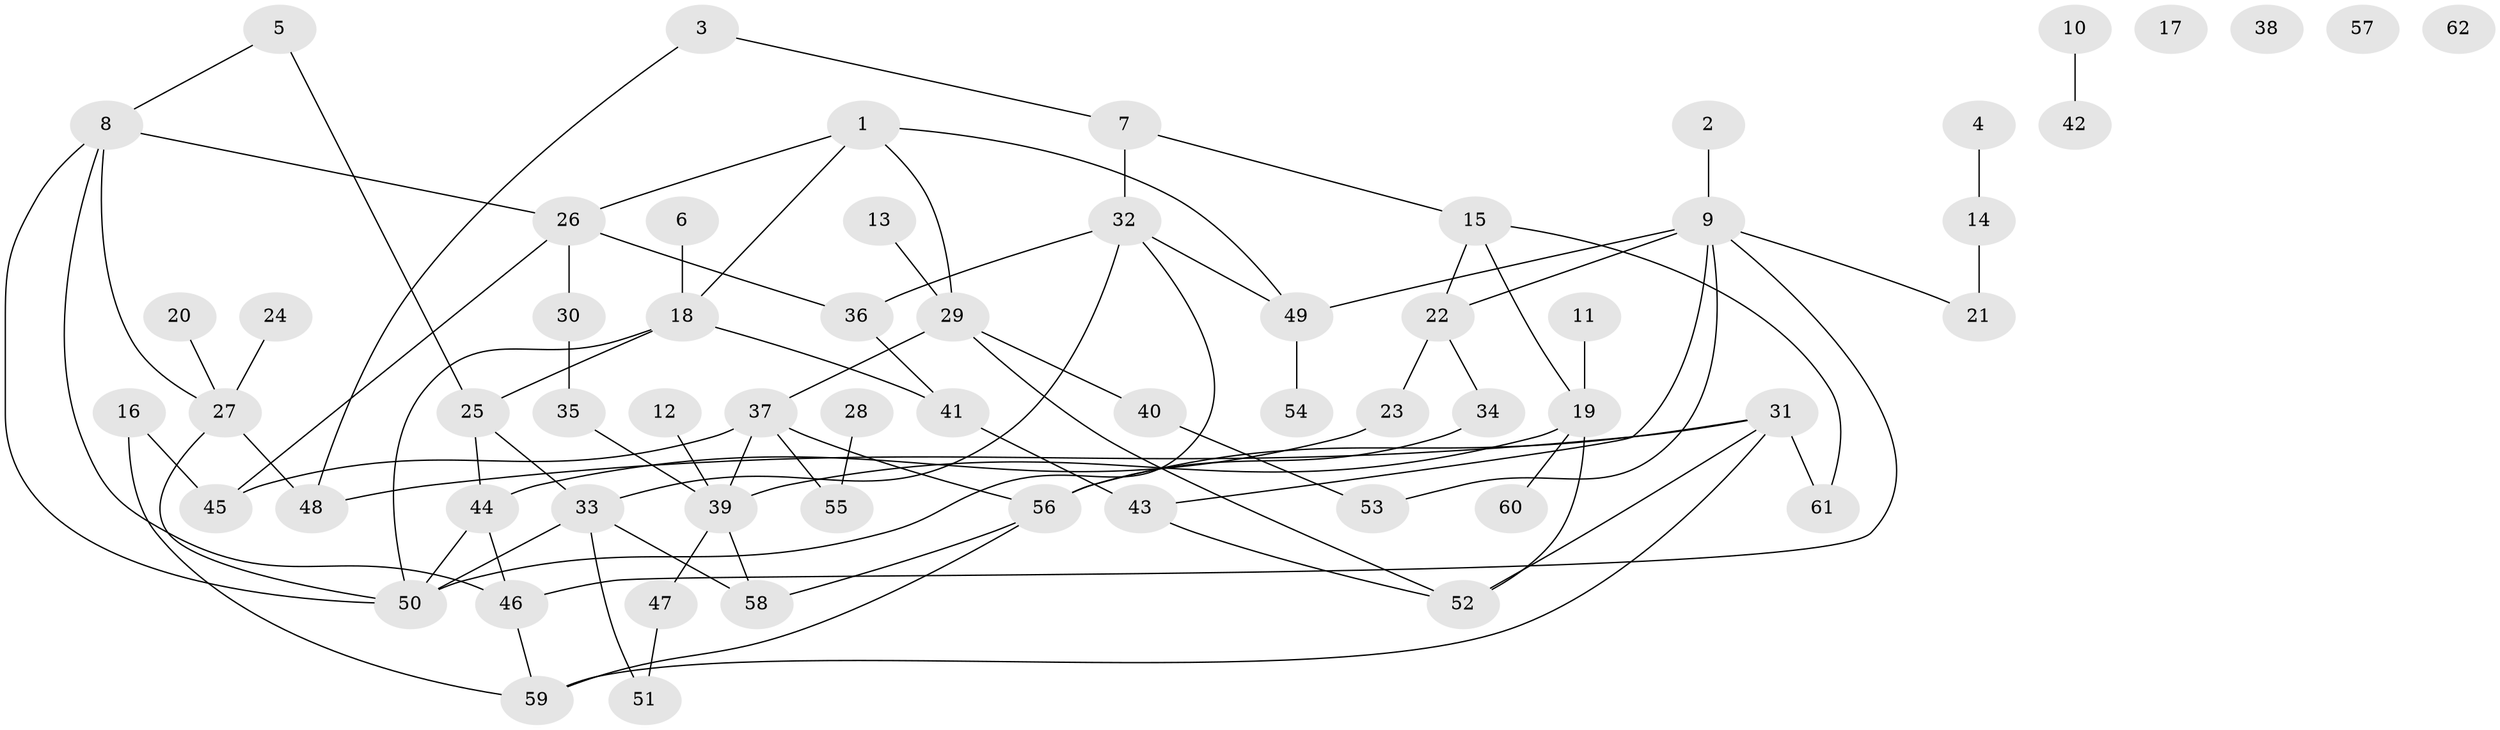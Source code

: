 // Generated by graph-tools (version 1.1) at 2025/12/03/09/25 04:12:55]
// undirected, 62 vertices, 87 edges
graph export_dot {
graph [start="1"]
  node [color=gray90,style=filled];
  1;
  2;
  3;
  4;
  5;
  6;
  7;
  8;
  9;
  10;
  11;
  12;
  13;
  14;
  15;
  16;
  17;
  18;
  19;
  20;
  21;
  22;
  23;
  24;
  25;
  26;
  27;
  28;
  29;
  30;
  31;
  32;
  33;
  34;
  35;
  36;
  37;
  38;
  39;
  40;
  41;
  42;
  43;
  44;
  45;
  46;
  47;
  48;
  49;
  50;
  51;
  52;
  53;
  54;
  55;
  56;
  57;
  58;
  59;
  60;
  61;
  62;
  1 -- 18;
  1 -- 26;
  1 -- 29;
  1 -- 49;
  2 -- 9;
  3 -- 7;
  3 -- 48;
  4 -- 14;
  5 -- 8;
  5 -- 25;
  6 -- 18;
  7 -- 15;
  7 -- 32;
  8 -- 26;
  8 -- 27;
  8 -- 46;
  8 -- 50;
  9 -- 21;
  9 -- 22;
  9 -- 43;
  9 -- 46;
  9 -- 49;
  9 -- 53;
  10 -- 42;
  11 -- 19;
  12 -- 39;
  13 -- 29;
  14 -- 21;
  15 -- 19;
  15 -- 22;
  15 -- 61;
  16 -- 45;
  16 -- 59;
  18 -- 25;
  18 -- 41;
  18 -- 50;
  19 -- 39;
  19 -- 52;
  19 -- 60;
  20 -- 27;
  22 -- 23;
  22 -- 34;
  23 -- 44;
  24 -- 27;
  25 -- 33;
  25 -- 44;
  26 -- 30;
  26 -- 36;
  26 -- 45;
  27 -- 48;
  27 -- 50;
  28 -- 55;
  29 -- 37;
  29 -- 40;
  29 -- 52;
  30 -- 35;
  31 -- 48;
  31 -- 52;
  31 -- 56;
  31 -- 59;
  31 -- 61;
  32 -- 33;
  32 -- 36;
  32 -- 49;
  32 -- 50;
  33 -- 50;
  33 -- 51;
  33 -- 58;
  34 -- 56;
  35 -- 39;
  36 -- 41;
  37 -- 39;
  37 -- 45;
  37 -- 55;
  37 -- 56;
  39 -- 47;
  39 -- 58;
  40 -- 53;
  41 -- 43;
  43 -- 52;
  44 -- 46;
  44 -- 50;
  46 -- 59;
  47 -- 51;
  49 -- 54;
  56 -- 58;
  56 -- 59;
}
